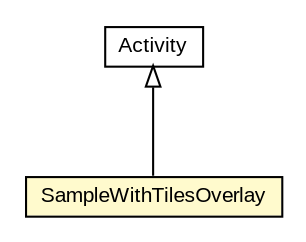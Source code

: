 #!/usr/local/bin/dot
#
# Class diagram 
# Generated by UMLGraph version R5_6-24-gf6e263 (http://www.umlgraph.org/)
#

digraph G {
	edge [fontname="arial",fontsize=10,labelfontname="arial",labelfontsize=10];
	node [fontname="arial",fontsize=10,shape=plaintext];
	nodesep=0.25;
	ranksep=0.5;
	// org.osmdroid.samples.SampleWithTilesOverlay
	c103569 [label=<<table title="org.osmdroid.samples.SampleWithTilesOverlay" border="0" cellborder="1" cellspacing="0" cellpadding="2" port="p" bgcolor="lemonChiffon" href="./SampleWithTilesOverlay.html">
		<tr><td><table border="0" cellspacing="0" cellpadding="1">
<tr><td align="center" balign="center"> SampleWithTilesOverlay </td></tr>
		</table></td></tr>
		</table>>, URL="./SampleWithTilesOverlay.html", fontname="arial", fontcolor="black", fontsize=10.0];
	//org.osmdroid.samples.SampleWithTilesOverlay extends Activity
	c103785:p -> c103569:p [dir=back,arrowtail=empty];
	// Activity
	c103785[label=<<table title="Activity" border="0" cellborder="1" cellspacing="0" cellpadding="2" port="p" href="http://java.sun.com/j2se/1.4.2/docs/api//Activity.html">
		<tr><td><table border="0" cellspacing="0" cellpadding="1">
<tr><td align="center" balign="center"> Activity </td></tr>
		</table></td></tr>
		</table>>, fontname="arial", fontcolor="black", fontsize=10.0];
}

